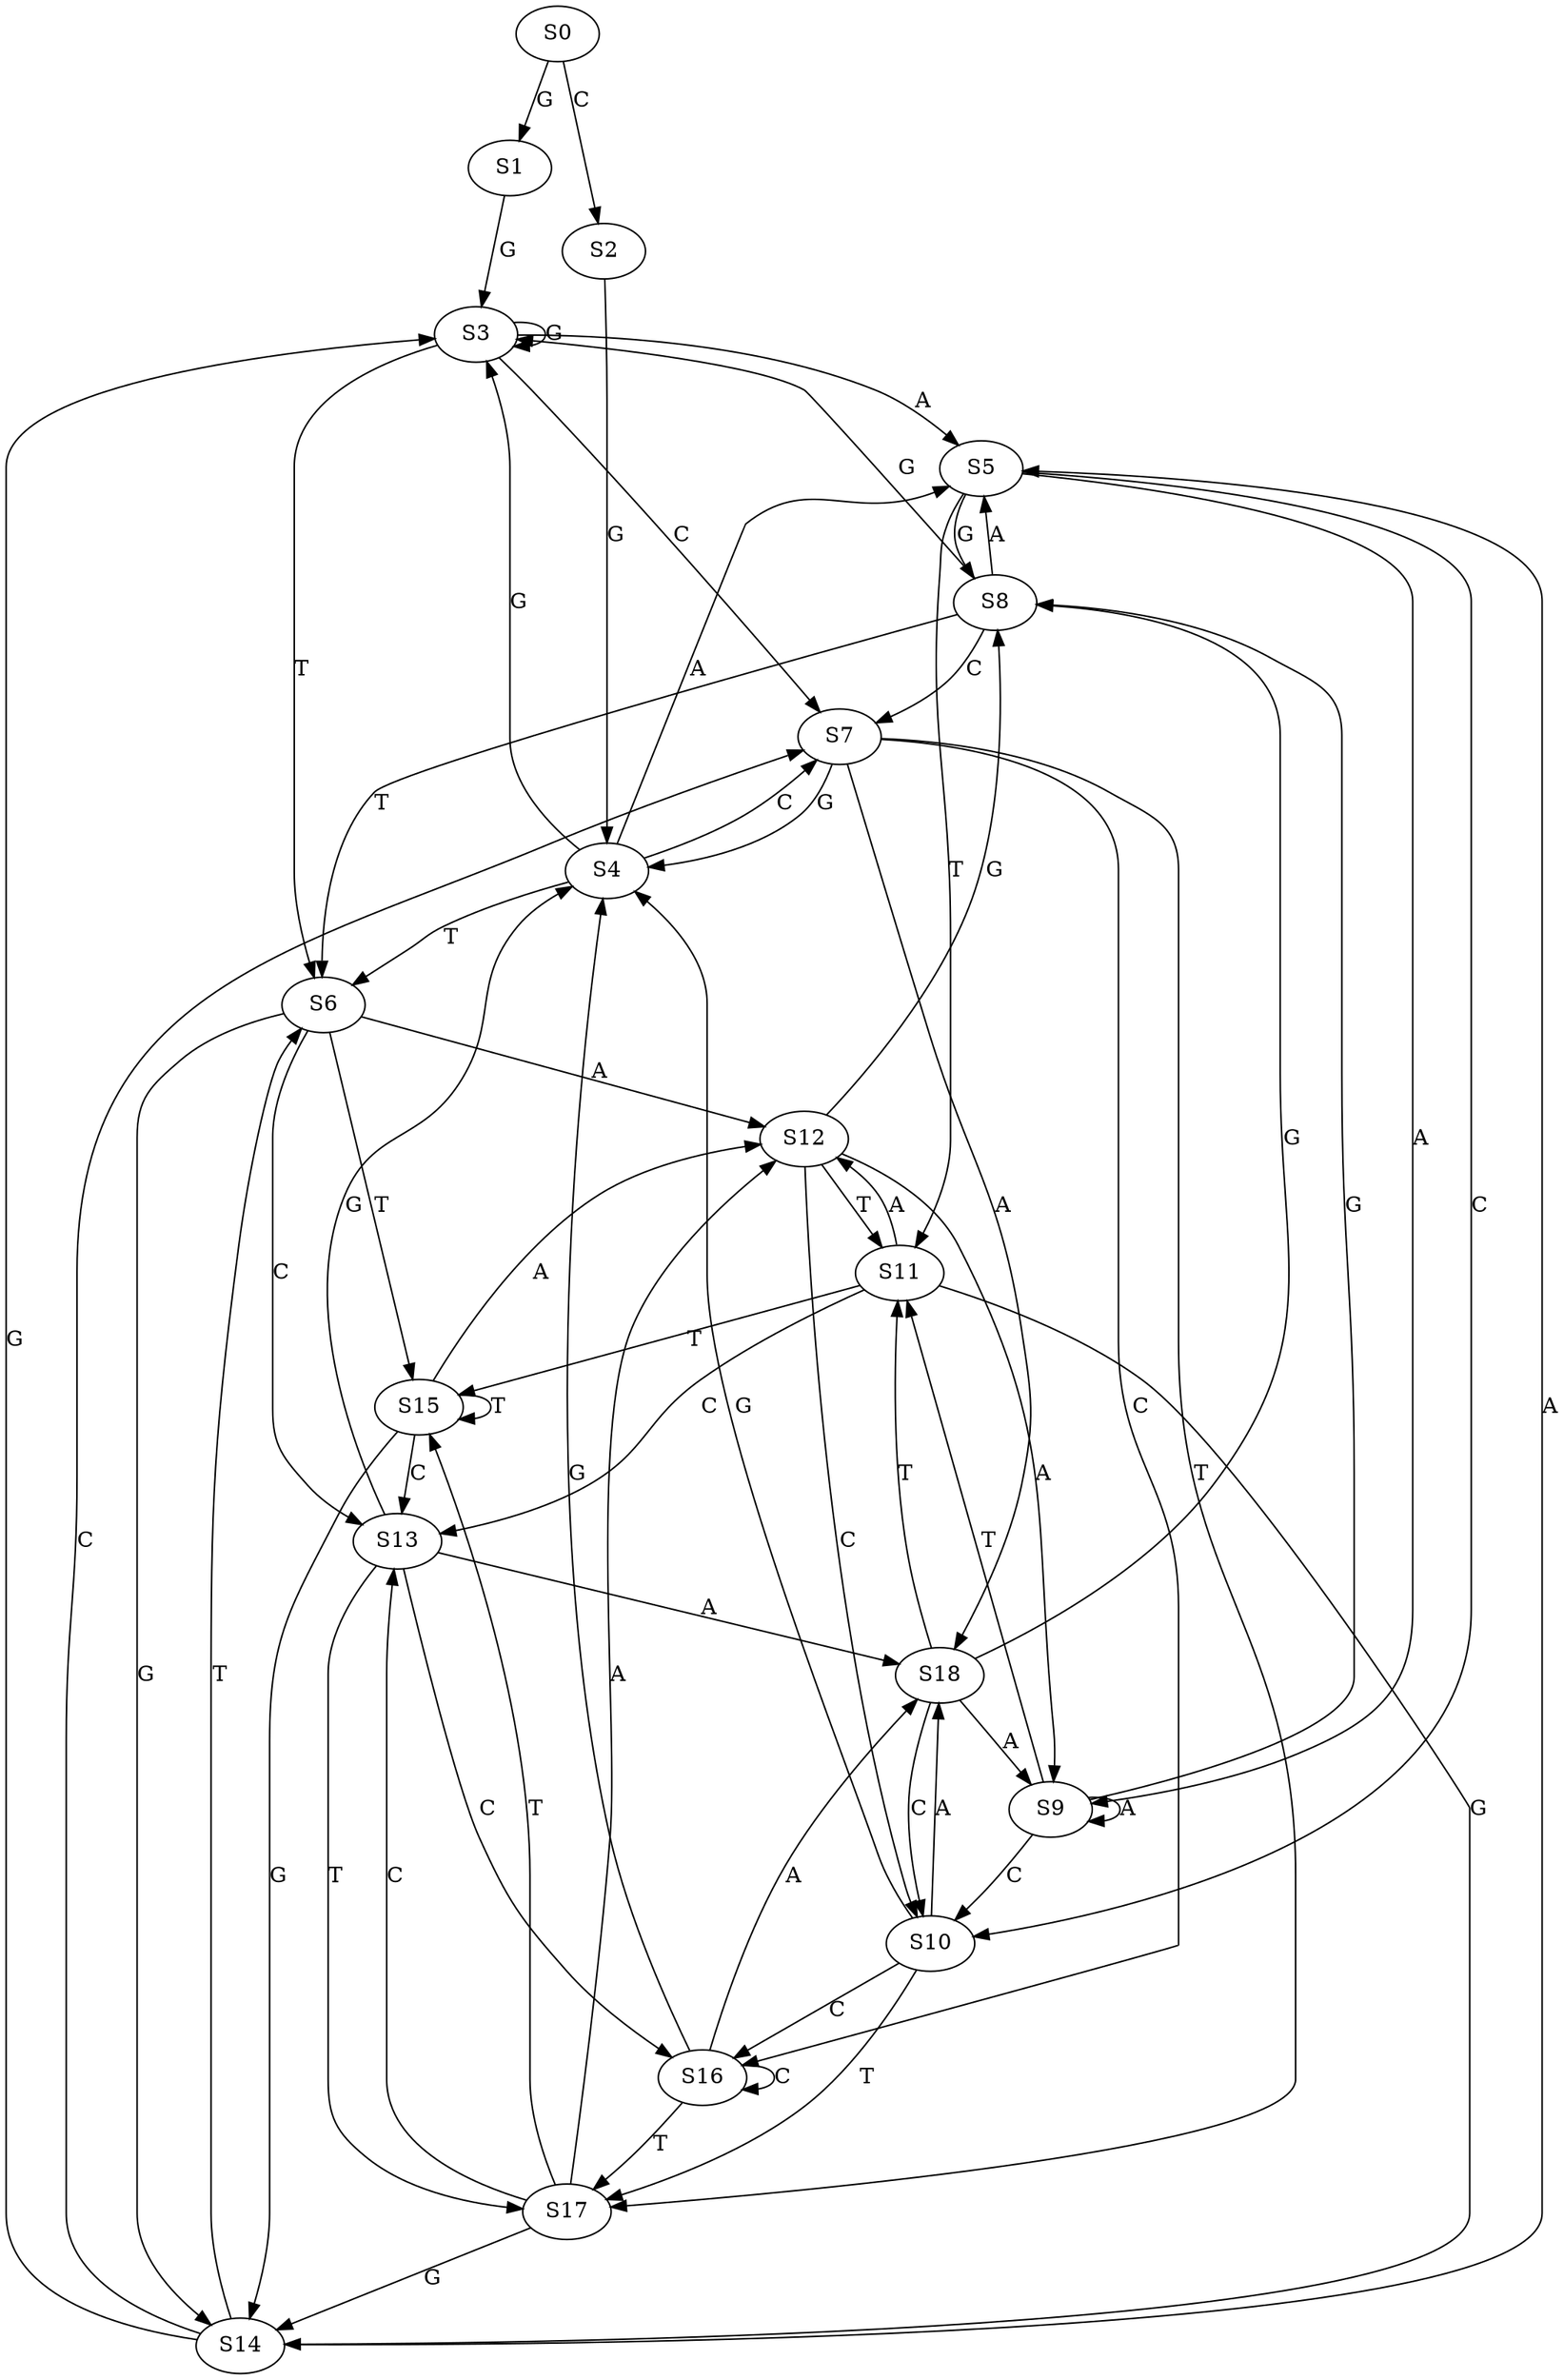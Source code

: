 strict digraph  {
	S0 -> S1 [ label = G ];
	S0 -> S2 [ label = C ];
	S1 -> S3 [ label = G ];
	S2 -> S4 [ label = G ];
	S3 -> S5 [ label = A ];
	S3 -> S6 [ label = T ];
	S3 -> S3 [ label = G ];
	S3 -> S7 [ label = C ];
	S4 -> S3 [ label = G ];
	S4 -> S6 [ label = T ];
	S4 -> S5 [ label = A ];
	S4 -> S7 [ label = C ];
	S5 -> S8 [ label = G ];
	S5 -> S9 [ label = A ];
	S5 -> S10 [ label = C ];
	S5 -> S11 [ label = T ];
	S6 -> S12 [ label = A ];
	S6 -> S13 [ label = C ];
	S6 -> S14 [ label = G ];
	S6 -> S15 [ label = T ];
	S7 -> S16 [ label = C ];
	S7 -> S17 [ label = T ];
	S7 -> S4 [ label = G ];
	S7 -> S18 [ label = A ];
	S8 -> S6 [ label = T ];
	S8 -> S3 [ label = G ];
	S8 -> S5 [ label = A ];
	S8 -> S7 [ label = C ];
	S9 -> S11 [ label = T ];
	S9 -> S10 [ label = C ];
	S9 -> S8 [ label = G ];
	S9 -> S9 [ label = A ];
	S10 -> S18 [ label = A ];
	S10 -> S17 [ label = T ];
	S10 -> S16 [ label = C ];
	S10 -> S4 [ label = G ];
	S11 -> S12 [ label = A ];
	S11 -> S13 [ label = C ];
	S11 -> S15 [ label = T ];
	S11 -> S14 [ label = G ];
	S12 -> S8 [ label = G ];
	S12 -> S11 [ label = T ];
	S12 -> S9 [ label = A ];
	S12 -> S10 [ label = C ];
	S13 -> S17 [ label = T ];
	S13 -> S4 [ label = G ];
	S13 -> S16 [ label = C ];
	S13 -> S18 [ label = A ];
	S14 -> S5 [ label = A ];
	S14 -> S6 [ label = T ];
	S14 -> S7 [ label = C ];
	S14 -> S3 [ label = G ];
	S15 -> S13 [ label = C ];
	S15 -> S14 [ label = G ];
	S15 -> S15 [ label = T ];
	S15 -> S12 [ label = A ];
	S16 -> S4 [ label = G ];
	S16 -> S16 [ label = C ];
	S16 -> S18 [ label = A ];
	S16 -> S17 [ label = T ];
	S17 -> S14 [ label = G ];
	S17 -> S13 [ label = C ];
	S17 -> S12 [ label = A ];
	S17 -> S15 [ label = T ];
	S18 -> S8 [ label = G ];
	S18 -> S11 [ label = T ];
	S18 -> S10 [ label = C ];
	S18 -> S9 [ label = A ];
}
